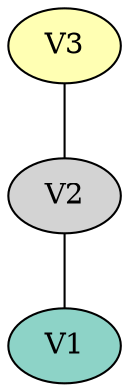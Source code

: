 graph colored {
node [style=filled colorscheme="set312"];
V2--V1;
V3--V2;
V1[fillcolor="1"];
V3[fillcolor="2"];
}